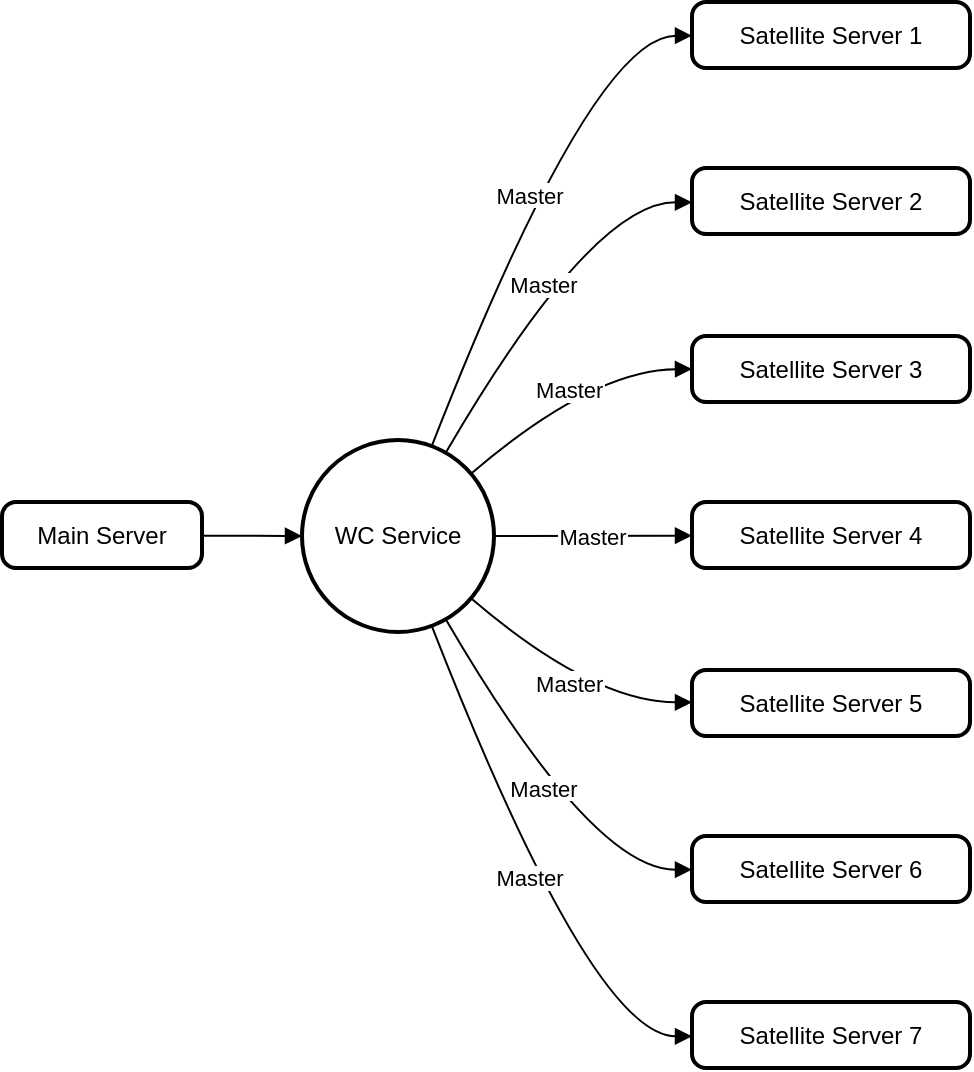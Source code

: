 <mxfile version="24.7.1" type="github">
  <diagram name="第 1 页" id="S9SL7yQar0k7CIj5eQhP">
    <mxGraphModel>
      <root>
        <mxCell id="0" />
        <mxCell id="1" parent="0" />
        <mxCell id="2" value="Main Server" style="rounded=1;absoluteArcSize=1;arcSize=14;whiteSpace=wrap;strokeWidth=2;" vertex="1" parent="1">
          <mxGeometry y="250" width="100" height="33" as="geometry" />
        </mxCell>
        <mxCell id="3" value="Satellite Server 1" style="rounded=1;absoluteArcSize=1;arcSize=14;whiteSpace=wrap;strokeWidth=2;" vertex="1" parent="1">
          <mxGeometry x="345" width="139" height="33" as="geometry" />
        </mxCell>
        <mxCell id="4" value="Satellite Server 2" style="rounded=1;absoluteArcSize=1;arcSize=14;whiteSpace=wrap;strokeWidth=2;" vertex="1" parent="1">
          <mxGeometry x="345" y="83" width="139" height="33" as="geometry" />
        </mxCell>
        <mxCell id="5" value="Satellite Server 3" style="rounded=1;absoluteArcSize=1;arcSize=14;whiteSpace=wrap;strokeWidth=2;" vertex="1" parent="1">
          <mxGeometry x="345" y="167" width="139" height="33" as="geometry" />
        </mxCell>
        <mxCell id="6" value="Satellite Server 4" style="rounded=1;absoluteArcSize=1;arcSize=14;whiteSpace=wrap;strokeWidth=2;" vertex="1" parent="1">
          <mxGeometry x="345" y="250" width="139" height="33" as="geometry" />
        </mxCell>
        <mxCell id="7" value="Satellite Server 5" style="rounded=1;absoluteArcSize=1;arcSize=14;whiteSpace=wrap;strokeWidth=2;" vertex="1" parent="1">
          <mxGeometry x="345" y="334" width="139" height="33" as="geometry" />
        </mxCell>
        <mxCell id="8" value="Satellite Server 6" style="rounded=1;absoluteArcSize=1;arcSize=14;whiteSpace=wrap;strokeWidth=2;" vertex="1" parent="1">
          <mxGeometry x="345" y="417" width="139" height="33" as="geometry" />
        </mxCell>
        <mxCell id="9" value="Satellite Server 7" style="rounded=1;absoluteArcSize=1;arcSize=14;whiteSpace=wrap;strokeWidth=2;" vertex="1" parent="1">
          <mxGeometry x="345" y="500" width="139" height="33" as="geometry" />
        </mxCell>
        <mxCell id="10" value="WC Service" style="ellipse;aspect=fixed;strokeWidth=2;whiteSpace=wrap;" vertex="1" parent="1">
          <mxGeometry x="150" y="219" width="96" height="96" as="geometry" />
        </mxCell>
        <mxCell id="11" value="" style="curved=1;startArrow=none;endArrow=block;exitX=1;exitY=0.51;entryX=0;entryY=0.5;" edge="1" parent="1" source="2" target="10">
          <mxGeometry relative="1" as="geometry">
            <Array as="points" />
          </mxGeometry>
        </mxCell>
        <mxCell id="12" value="Master" style="curved=1;startArrow=none;endArrow=block;exitX=0.69;exitY=0;entryX=0;entryY=0.51;" edge="1" parent="1" source="10" target="3">
          <mxGeometry relative="1" as="geometry">
            <Array as="points">
              <mxPoint x="295" y="17" />
            </Array>
          </mxGeometry>
        </mxCell>
        <mxCell id="13" value="Master" style="curved=1;startArrow=none;endArrow=block;exitX=0.79;exitY=0;entryX=0;entryY=0.52;" edge="1" parent="1" source="10" target="4">
          <mxGeometry relative="1" as="geometry">
            <Array as="points">
              <mxPoint x="295" y="100" />
            </Array>
          </mxGeometry>
        </mxCell>
        <mxCell id="14" value="Master" style="curved=1;startArrow=none;endArrow=block;exitX=1;exitY=0.07;entryX=0;entryY=0.5;" edge="1" parent="1" source="10" target="5">
          <mxGeometry relative="1" as="geometry">
            <Array as="points">
              <mxPoint x="295" y="184" />
            </Array>
          </mxGeometry>
        </mxCell>
        <mxCell id="15" value="Master" style="curved=1;startArrow=none;endArrow=block;exitX=1;exitY=0.5;entryX=0;entryY=0.51;" edge="1" parent="1" source="10" target="6">
          <mxGeometry relative="1" as="geometry">
            <Array as="points" />
          </mxGeometry>
        </mxCell>
        <mxCell id="16" value="Master" style="curved=1;startArrow=none;endArrow=block;exitX=1;exitY=0.93;entryX=0;entryY=0.49;" edge="1" parent="1" source="10" target="7">
          <mxGeometry relative="1" as="geometry">
            <Array as="points">
              <mxPoint x="295" y="350" />
            </Array>
          </mxGeometry>
        </mxCell>
        <mxCell id="17" value="Master" style="curved=1;startArrow=none;endArrow=block;exitX=0.79;exitY=1;entryX=0;entryY=0.51;" edge="1" parent="1" source="10" target="8">
          <mxGeometry relative="1" as="geometry">
            <Array as="points">
              <mxPoint x="295" y="434" />
            </Array>
          </mxGeometry>
        </mxCell>
        <mxCell id="18" value="Master" style="curved=1;startArrow=none;endArrow=block;exitX=0.69;exitY=1;entryX=0;entryY=0.52;" edge="1" parent="1" source="10" target="9">
          <mxGeometry relative="1" as="geometry">
            <Array as="points">
              <mxPoint x="295" y="517" />
            </Array>
          </mxGeometry>
        </mxCell>
      </root>
    </mxGraphModel>
  </diagram>
</mxfile>
